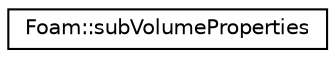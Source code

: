 digraph "Graphical Class Hierarchy"
{
 // LATEX_PDF_SIZE
  edge [fontname="Helvetica",fontsize="10",labelfontname="Helvetica",labelfontsize="10"];
  node [fontname="Helvetica",fontsize="10",shape=record];
  rankdir="LR";
  Node0 [label="Foam::subVolumeProperties",height=0.2,width=0.4,color="black", fillcolor="white", style="filled",URL="$classFoam_1_1subVolumeProperties.html",tooltip=" "];
}
